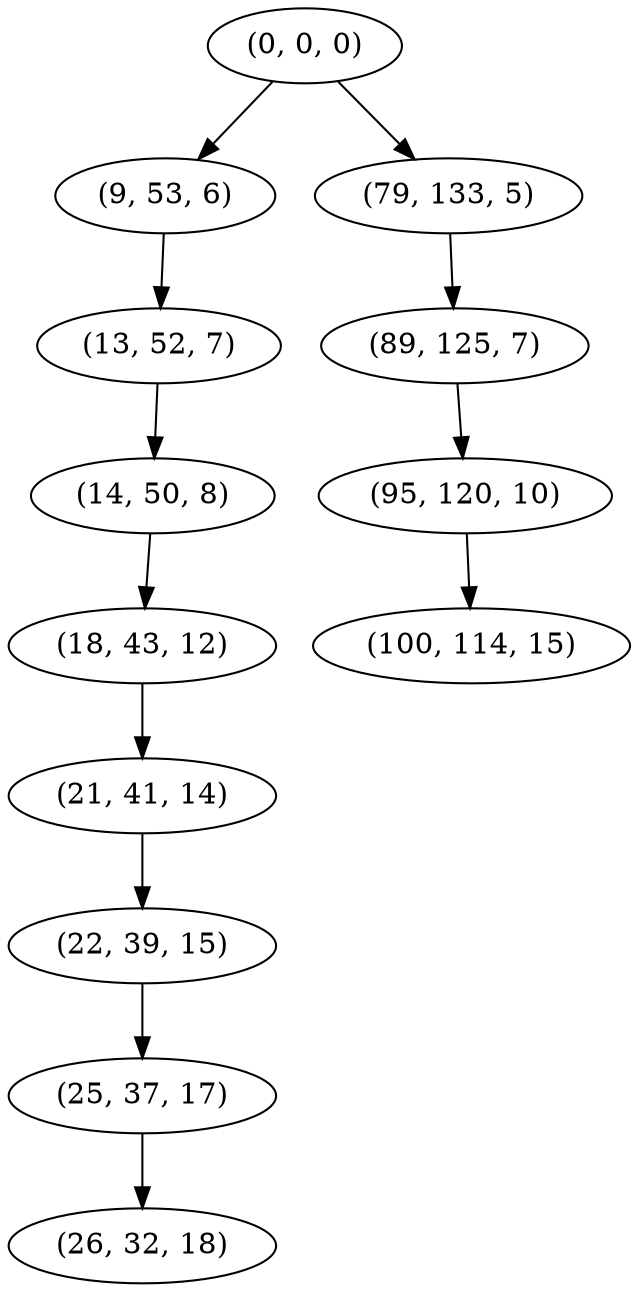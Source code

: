 digraph tree {
    "(0, 0, 0)";
    "(9, 53, 6)";
    "(13, 52, 7)";
    "(14, 50, 8)";
    "(18, 43, 12)";
    "(21, 41, 14)";
    "(22, 39, 15)";
    "(25, 37, 17)";
    "(26, 32, 18)";
    "(79, 133, 5)";
    "(89, 125, 7)";
    "(95, 120, 10)";
    "(100, 114, 15)";
    "(0, 0, 0)" -> "(9, 53, 6)";
    "(0, 0, 0)" -> "(79, 133, 5)";
    "(9, 53, 6)" -> "(13, 52, 7)";
    "(13, 52, 7)" -> "(14, 50, 8)";
    "(14, 50, 8)" -> "(18, 43, 12)";
    "(18, 43, 12)" -> "(21, 41, 14)";
    "(21, 41, 14)" -> "(22, 39, 15)";
    "(22, 39, 15)" -> "(25, 37, 17)";
    "(25, 37, 17)" -> "(26, 32, 18)";
    "(79, 133, 5)" -> "(89, 125, 7)";
    "(89, 125, 7)" -> "(95, 120, 10)";
    "(95, 120, 10)" -> "(100, 114, 15)";
}
